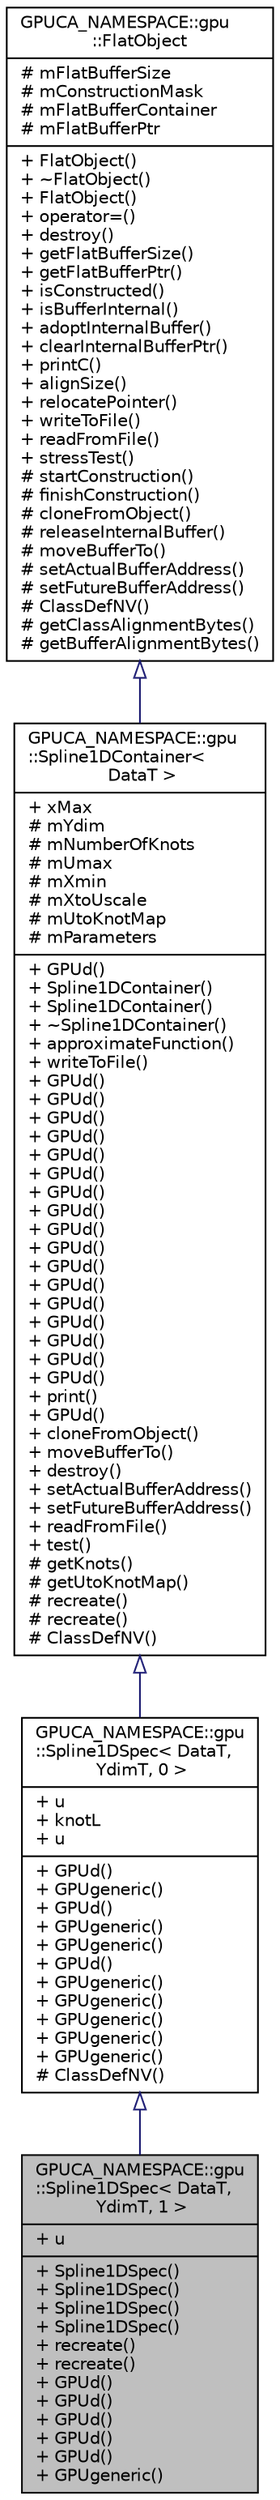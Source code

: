 digraph "GPUCA_NAMESPACE::gpu::Spline1DSpec&lt; DataT, YdimT, 1 &gt;"
{
 // INTERACTIVE_SVG=YES
  bgcolor="transparent";
  edge [fontname="Helvetica",fontsize="10",labelfontname="Helvetica",labelfontsize="10"];
  node [fontname="Helvetica",fontsize="10",shape=record];
  Node0 [label="{GPUCA_NAMESPACE::gpu\l::Spline1DSpec\< DataT,\l YdimT, 1 \>\n|+ u\l|+ Spline1DSpec()\l+ Spline1DSpec()\l+ Spline1DSpec()\l+ Spline1DSpec()\l+ recreate()\l+ recreate()\l+ GPUd()\l+ GPUd()\l+ GPUd()\l+ GPUd()\l+ GPUd()\l+ GPUgeneric()\l}",height=0.2,width=0.4,color="black", fillcolor="grey75", style="filled", fontcolor="black"];
  Node1 -> Node0 [dir="back",color="midnightblue",fontsize="10",style="solid",arrowtail="onormal",fontname="Helvetica"];
  Node1 [label="{GPUCA_NAMESPACE::gpu\l::Spline1DSpec\< DataT,\l YdimT, 0 \>\n|+ u\l+ knotL\l+ u\l|+ GPUd()\l+ GPUgeneric()\l+ GPUd()\l+ GPUgeneric()\l+ GPUgeneric()\l+ GPUd()\l+ GPUgeneric()\l+ GPUgeneric()\l+ GPUgeneric()\l+ GPUgeneric()\l+ GPUgeneric()\l# ClassDefNV()\l}",height=0.2,width=0.4,color="black",URL="$dd/d56/classGPUCA__NAMESPACE_1_1gpu_1_1Spline1DSpec_3_01DataT_00_01YdimT_00_010_01_4.html"];
  Node2 -> Node1 [dir="back",color="midnightblue",fontsize="10",style="solid",arrowtail="onormal",fontname="Helvetica"];
  Node2 [label="{GPUCA_NAMESPACE::gpu\l::Spline1DContainer\<\l DataT \>\n|+ xMax\l# mYdim\l# mNumberOfKnots\l# mUmax\l# mXmin\l# mXtoUscale\l# mUtoKnotMap\l# mParameters\l|+ GPUd()\l+ Spline1DContainer()\l+ Spline1DContainer()\l+ ~Spline1DContainer()\l+ approximateFunction()\l+ writeToFile()\l+ GPUd()\l+ GPUd()\l+ GPUd()\l+ GPUd()\l+ GPUd()\l+ GPUd()\l+ GPUd()\l+ GPUd()\l+ GPUd()\l+ GPUd()\l+ GPUd()\l+ GPUd()\l+ GPUd()\l+ GPUd()\l+ GPUd()\l+ GPUd()\l+ GPUd()\l+ print()\l+ GPUd()\l+ cloneFromObject()\l+ moveBufferTo()\l+ destroy()\l+ setActualBufferAddress()\l+ setFutureBufferAddress()\l+ readFromFile()\l+ test()\l# getKnots()\l# getUtoKnotMap()\l# recreate()\l# recreate()\l# ClassDefNV()\l}",height=0.2,width=0.4,color="black",URL="$df/dfd/classGPUCA__NAMESPACE_1_1gpu_1_1Spline1DContainer.html"];
  Node3 -> Node2 [dir="back",color="midnightblue",fontsize="10",style="solid",arrowtail="onormal",fontname="Helvetica"];
  Node3 [label="{GPUCA_NAMESPACE::gpu\l::FlatObject\n|# mFlatBufferSize\l# mConstructionMask\l# mFlatBufferContainer\l# mFlatBufferPtr\l|+ FlatObject()\l+ ~FlatObject()\l+ FlatObject()\l+ operator=()\l+ destroy()\l+ getFlatBufferSize()\l+ getFlatBufferPtr()\l+ isConstructed()\l+ isBufferInternal()\l+ adoptInternalBuffer()\l+ clearInternalBufferPtr()\l+ printC()\l+ alignSize()\l+ relocatePointer()\l+ writeToFile()\l+ readFromFile()\l+ stressTest()\l# startConstruction()\l# finishConstruction()\l# cloneFromObject()\l# releaseInternalBuffer()\l# moveBufferTo()\l# setActualBufferAddress()\l# setFutureBufferAddress()\l# ClassDefNV()\l# getClassAlignmentBytes()\l# getBufferAlignmentBytes()\l}",height=0.2,width=0.4,color="black",URL="$dc/d5e/classGPUCA__NAMESPACE_1_1gpu_1_1FlatObject.html",tooltip="GPUCA_GPUCODE. "];
}
